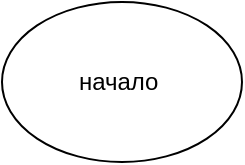 <mxfile>
    <diagram id="fCKKgzuWbXNwB_nQhb37" name="Страница 1">
        <mxGraphModel dx="661" dy="782" grid="1" gridSize="10" guides="1" tooltips="1" connect="1" arrows="1" fold="1" page="1" pageScale="1" pageWidth="827" pageHeight="1169" math="0" shadow="0">
            <root>
                <mxCell id="0"/>
                <mxCell id="1" parent="0"/>
                <mxCell id="2" value="начало&amp;nbsp;" style="ellipse;whiteSpace=wrap;html=1;" parent="1" vertex="1">
                    <mxGeometry x="300" y="60" width="120" height="80" as="geometry"/>
                </mxCell>
            </root>
        </mxGraphModel>
    </diagram>
</mxfile>